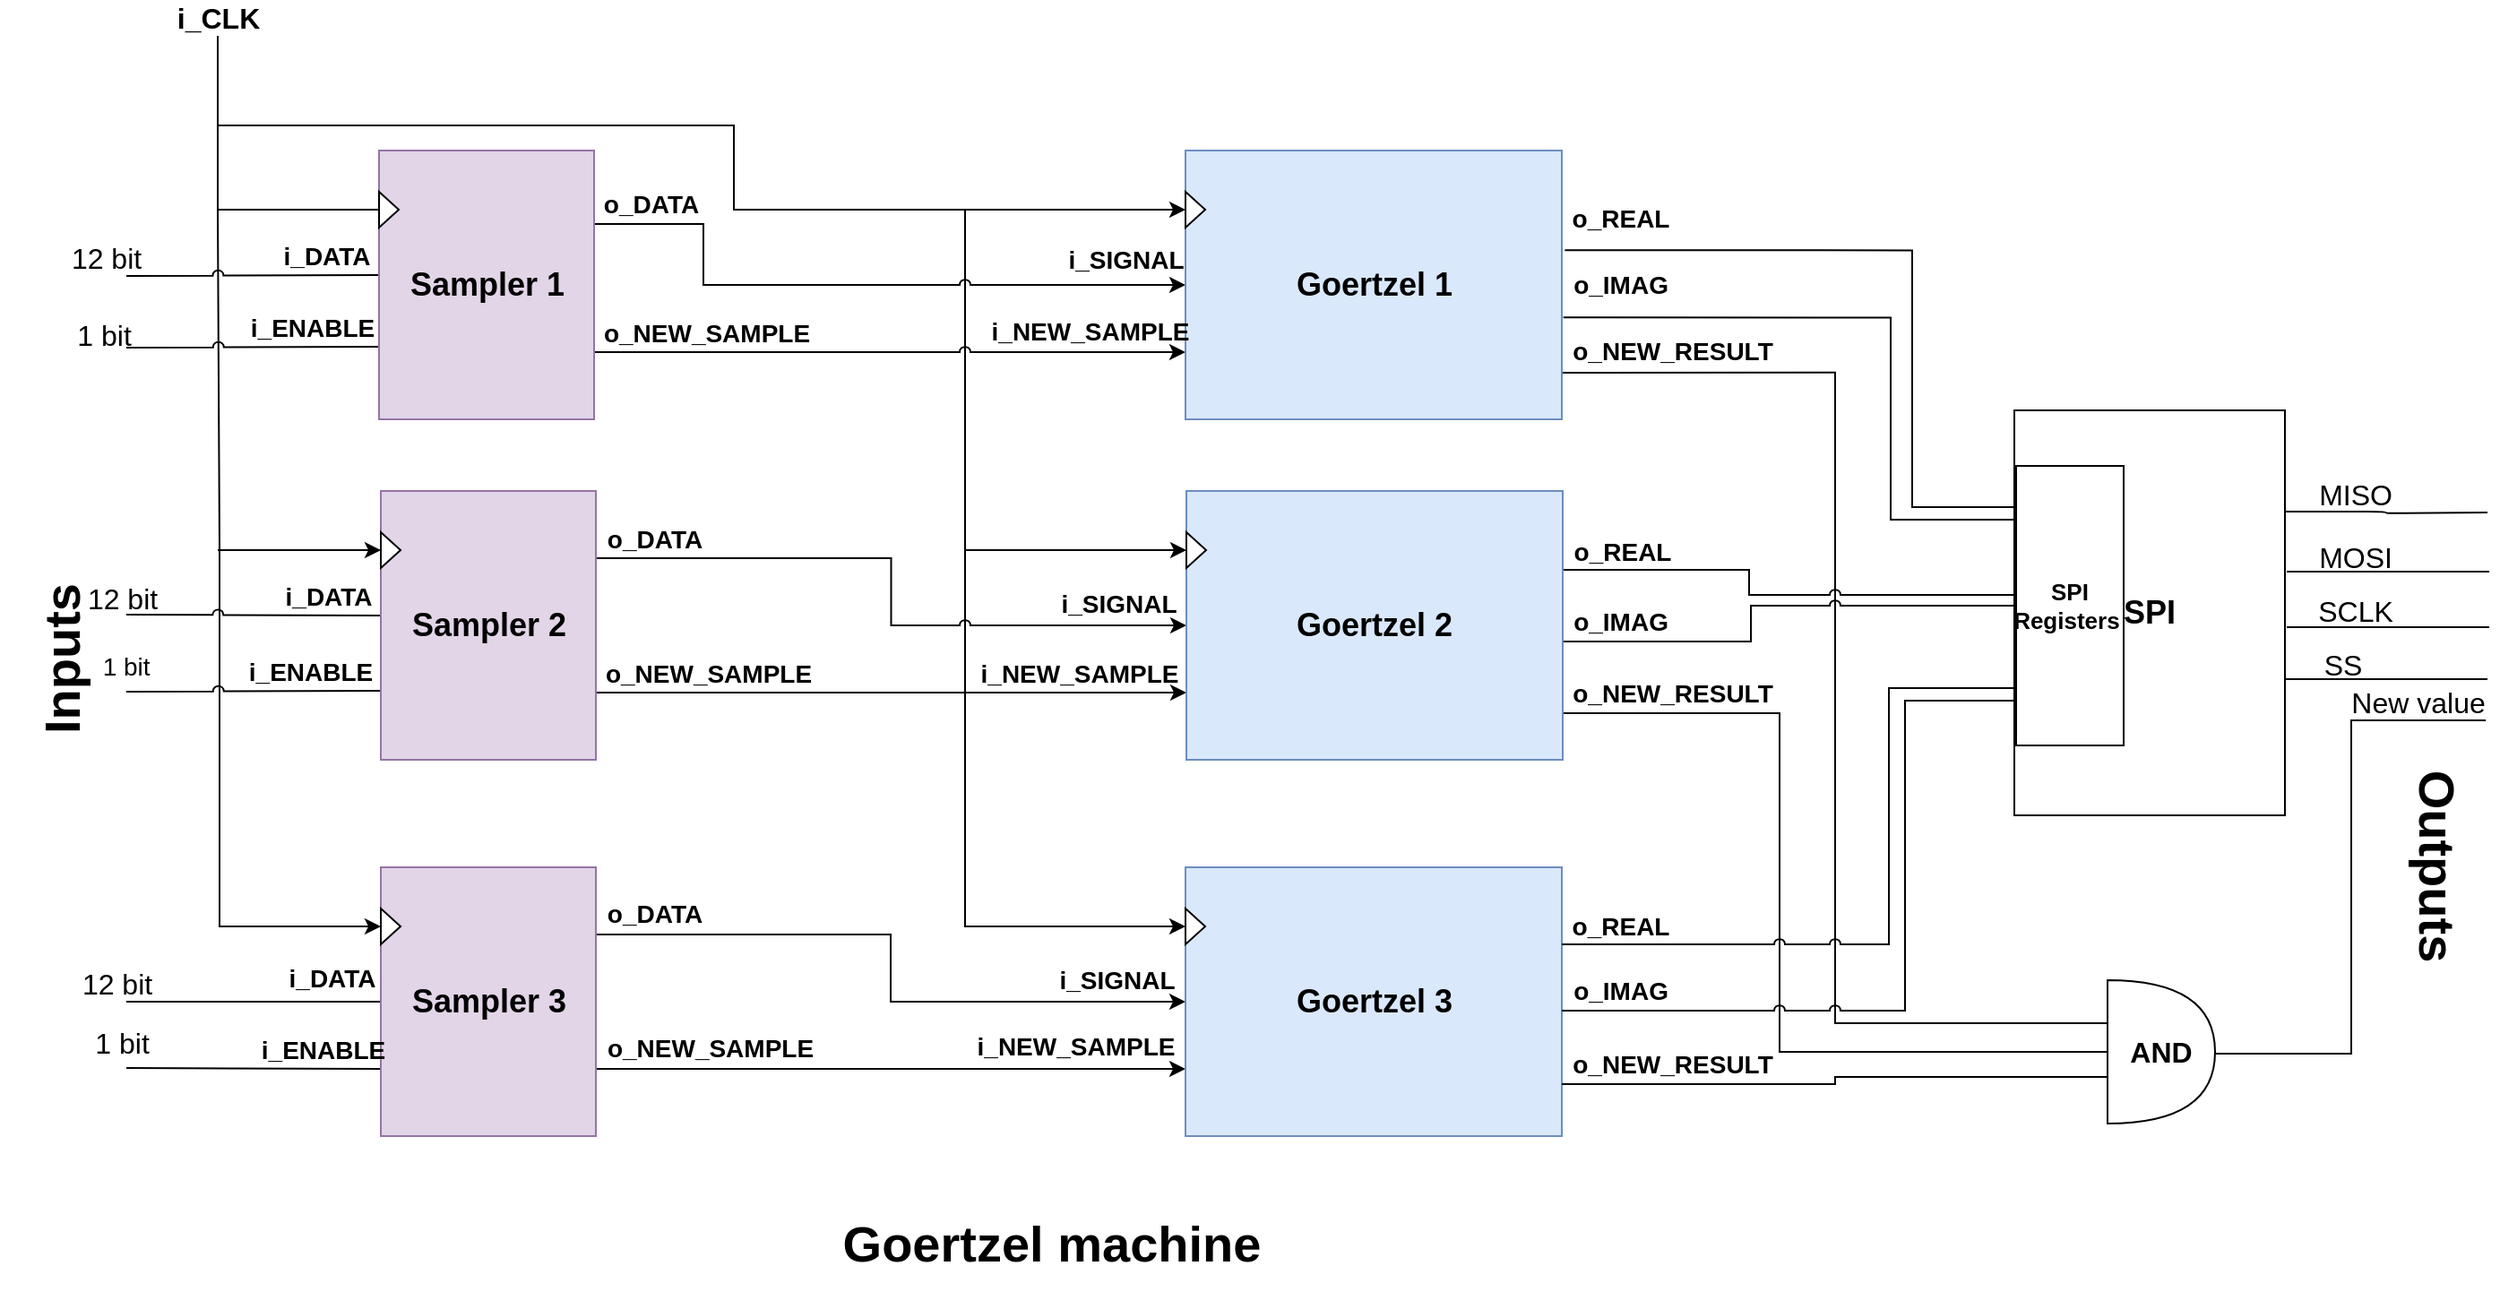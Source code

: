 <mxfile version="12.3.9" type="device" pages="1"><diagram id="uh4QxQ-zb--ZbXE0IYQA" name="Page-1"><mxGraphModel dx="2031" dy="1089" grid="1" gridSize="1" guides="1" tooltips="1" connect="1" arrows="1" fold="1" page="1" pageScale="1" pageWidth="1169" pageHeight="827" math="0" shadow="0"><root><mxCell id="0"/><mxCell id="1" parent="0"/><mxCell id="Zrg8oTMcMqLdmTtbaDzV-59" style="edgeStyle=orthogonalEdgeStyle;rounded=0;orthogonalLoop=1;jettySize=auto;html=1;exitX=0.5;exitY=1;exitDx=0;exitDy=0;entryX=0;entryY=0.5;entryDx=0;entryDy=0;endArrow=none;endFill=0;" parent="1" source="Zrg8oTMcMqLdmTtbaDzV-8" target="Zrg8oTMcMqLdmTtbaDzV-11" edge="1"><mxGeometry relative="1" as="geometry"/></mxCell><mxCell id="Zrg8oTMcMqLdmTtbaDzV-8" value="&lt;b&gt;&lt;font style=&quot;font-size: 16px&quot;&gt;i_CLK&lt;/font&gt;&lt;/b&gt;" style="text;html=1;strokeColor=none;fillColor=none;align=center;verticalAlign=middle;whiteSpace=wrap;rounded=0;" parent="1" vertex="1"><mxGeometry x="102.5" y="42" width="40" height="20" as="geometry"/></mxCell><mxCell id="Zrg8oTMcMqLdmTtbaDzV-60" value="" style="endArrow=classic;html=1;entryX=0;entryY=0.5;entryDx=0;entryDy=0;strokeColor=#000000;rounded=0;jumpStyle=arc;edgeStyle=orthogonalEdgeStyle;" parent="1" target="Zrg8oTMcMqLdmTtbaDzV-47" edge="1"><mxGeometry width="50" height="50" relative="1" as="geometry"><mxPoint x="122.5" y="158" as="sourcePoint"/><mxPoint x="153.5" y="176" as="targetPoint"/><Array as="points"><mxPoint x="123.5" y="158"/><mxPoint x="123.5" y="349"/></Array></mxGeometry></mxCell><mxCell id="Zrg8oTMcMqLdmTtbaDzV-61" value="" style="endArrow=classic;html=1;strokeColor=#000000;entryX=0;entryY=0.5;entryDx=0;entryDy=0;rounded=0;edgeStyle=orthogonalEdgeStyle;" parent="1" target="Zrg8oTMcMqLdmTtbaDzV-54" edge="1"><mxGeometry width="50" height="50" relative="1" as="geometry"><mxPoint x="122.5" y="349" as="sourcePoint"/><mxPoint x="112.5" y="407" as="targetPoint"/><Array as="points"><mxPoint x="123.5" y="349"/><mxPoint x="123.5" y="559"/></Array></mxGeometry></mxCell><mxCell id="Zrg8oTMcMqLdmTtbaDzV-62" value="" style="endArrow=classic;html=1;strokeColor=#000000;entryX=0;entryY=0.5;entryDx=0;entryDy=0;rounded=0;edgeStyle=orthogonalEdgeStyle;" parent="1" target="Zrg8oTMcMqLdmTtbaDzV-16" edge="1"><mxGeometry width="50" height="50" relative="1" as="geometry"><mxPoint x="122.5" y="112" as="sourcePoint"/><mxPoint x="508.5" y="99" as="targetPoint"/><Array as="points"><mxPoint x="410.5" y="112"/><mxPoint x="410.5" y="159"/></Array></mxGeometry></mxCell><mxCell id="Zrg8oTMcMqLdmTtbaDzV-63" value="" style="endArrow=classic;html=1;strokeColor=#000000;entryX=0;entryY=0.5;entryDx=0;entryDy=0;rounded=0;edgeStyle=orthogonalEdgeStyle;" parent="1" target="Zrg8oTMcMqLdmTtbaDzV-31" edge="1"><mxGeometry width="50" height="50" relative="1" as="geometry"><mxPoint x="539.5" y="159" as="sourcePoint"/><mxPoint x="515.5" y="429.968" as="targetPoint"/><Array as="points"><mxPoint x="539.5" y="160"/><mxPoint x="539.5" y="349"/></Array></mxGeometry></mxCell><mxCell id="Zrg8oTMcMqLdmTtbaDzV-64" value="" style="endArrow=classic;html=1;strokeColor=#000000;entryX=0;entryY=0.5;entryDx=0;entryDy=0;rounded=0;edgeStyle=orthogonalEdgeStyle;" parent="1" target="Zrg8oTMcMqLdmTtbaDzV-39" edge="1"><mxGeometry width="50" height="50" relative="1" as="geometry"><mxPoint x="539.5" y="349" as="sourcePoint"/><mxPoint x="570.5" y="505" as="targetPoint"/><Array as="points"><mxPoint x="539.5" y="349"/><mxPoint x="539.5" y="559"/></Array></mxGeometry></mxCell><mxCell id="Zrg8oTMcMqLdmTtbaDzV-65" value="" style="endArrow=classic;html=1;strokeColor=#000000;exitX=0.006;exitY=0.903;exitDx=0;exitDy=0;exitPerimeter=0;entryX=0;entryY=0.5;entryDx=0;entryDy=0;rounded=0;jumpStyle=arc;edgeStyle=orthogonalEdgeStyle;" parent="1" source="Zrg8oTMcMqLdmTtbaDzV-18" target="Zrg8oTMcMqLdmTtbaDzV-4" edge="1"><mxGeometry width="50" height="50" relative="1" as="geometry"><mxPoint x="450.5" y="225" as="sourcePoint"/><mxPoint x="500.5" y="175" as="targetPoint"/><Array as="points"><mxPoint x="393.5" y="167"/><mxPoint x="393.5" y="201"/></Array></mxGeometry></mxCell><mxCell id="Zrg8oTMcMqLdmTtbaDzV-66" value="" style="endArrow=classic;html=1;strokeColor=#000000;exitX=1;exitY=0.75;exitDx=0;exitDy=0;entryX=0;entryY=0.75;entryDx=0;entryDy=0;jumpStyle=arc;edgeStyle=orthogonalEdgeStyle;" parent="1" source="Zrg8oTMcMqLdmTtbaDzV-1" target="Zrg8oTMcMqLdmTtbaDzV-4" edge="1"><mxGeometry width="50" height="50" relative="1" as="geometry"><mxPoint x="367.5" y="310" as="sourcePoint"/><mxPoint x="495.5" y="270" as="targetPoint"/></mxGeometry></mxCell><mxCell id="Zrg8oTMcMqLdmTtbaDzV-68" value="" style="endArrow=classic;html=1;strokeColor=#000000;exitX=1;exitY=0.25;exitDx=0;exitDy=0;entryX=0;entryY=0.5;entryDx=0;entryDy=0;jumpStyle=arc;rounded=0;edgeStyle=orthogonalEdgeStyle;" parent="1" source="Zrg8oTMcMqLdmTtbaDzV-46" target="Zrg8oTMcMqLdmTtbaDzV-30" edge="1"><mxGeometry width="50" height="50" relative="1" as="geometry"><mxPoint x="336.5" y="360" as="sourcePoint"/><mxPoint x="507.5" y="357" as="targetPoint"/></mxGeometry></mxCell><mxCell id="Zrg8oTMcMqLdmTtbaDzV-69" value="" style="endArrow=classic;html=1;strokeColor=#000000;exitX=1;exitY=0.75;exitDx=0;exitDy=0;entryX=0;entryY=0.75;entryDx=0;entryDy=0;edgeStyle=orthogonalEdgeStyle;" parent="1" source="Zrg8oTMcMqLdmTtbaDzV-46" target="Zrg8oTMcMqLdmTtbaDzV-30" edge="1"><mxGeometry width="50" height="50" relative="1" as="geometry"><mxPoint x="443.5" y="489" as="sourcePoint"/><mxPoint x="493.5" y="439" as="targetPoint"/></mxGeometry></mxCell><mxCell id="Zrg8oTMcMqLdmTtbaDzV-70" value="" style="endArrow=classic;html=1;strokeColor=#000000;exitX=1;exitY=0.75;exitDx=0;exitDy=0;entryX=0;entryY=0.75;entryDx=0;entryDy=0;edgeStyle=orthogonalEdgeStyle;" parent="1" source="Zrg8oTMcMqLdmTtbaDzV-53" target="Zrg8oTMcMqLdmTtbaDzV-38" edge="1"><mxGeometry width="50" height="50" relative="1" as="geometry"><mxPoint x="367.5" y="742" as="sourcePoint"/><mxPoint x="417.5" y="692" as="targetPoint"/></mxGeometry></mxCell><mxCell id="Zrg8oTMcMqLdmTtbaDzV-71" style="edgeStyle=orthogonalEdgeStyle;rounded=0;jumpStyle=arc;orthogonalLoop=1;jettySize=auto;html=1;exitX=1;exitY=0.25;exitDx=0;exitDy=0;entryX=0;entryY=0.5;entryDx=0;entryDy=0;endArrow=classic;endFill=1;strokeColor=#000000;" parent="1" source="Zrg8oTMcMqLdmTtbaDzV-53" target="Zrg8oTMcMqLdmTtbaDzV-38" edge="1"><mxGeometry relative="1" as="geometry"/></mxCell><mxCell id="Zrg8oTMcMqLdmTtbaDzV-72" value="" style="endArrow=none;html=1;strokeColor=#000000;entryX=0;entryY=0.75;entryDx=0;entryDy=0;jumpStyle=arc;edgeStyle=orthogonalEdgeStyle;rounded=0;" parent="1" target="Zrg8oTMcMqLdmTtbaDzV-53" edge="1"><mxGeometry width="50" height="50" relative="1" as="geometry"><mxPoint x="71.5" y="638" as="sourcePoint"/><mxPoint x="152.5" y="679" as="targetPoint"/></mxGeometry></mxCell><mxCell id="Zrg8oTMcMqLdmTtbaDzV-73" value="" style="endArrow=none;html=1;strokeColor=#000000;entryX=0;entryY=0.5;entryDx=0;entryDy=0;jumpStyle=arc;edgeStyle=orthogonalEdgeStyle;rounded=0;" parent="1" target="Zrg8oTMcMqLdmTtbaDzV-53" edge="1"><mxGeometry width="50" height="50" relative="1" as="geometry"><mxPoint x="71.5" y="601" as="sourcePoint"/><mxPoint x="223.5" y="596.5" as="targetPoint"/><Array as="points"><mxPoint x="83.5" y="601"/></Array></mxGeometry></mxCell><mxCell id="Zrg8oTMcMqLdmTtbaDzV-74" value="" style="endArrow=none;html=1;strokeColor=#000000;entryX=0;entryY=0.75;entryDx=0;entryDy=0;jumpStyle=arc;edgeStyle=orthogonalEdgeStyle;rounded=0;" parent="1" edge="1"><mxGeometry width="50" height="50" relative="1" as="geometry"><mxPoint x="71.5" y="428" as="sourcePoint"/><mxPoint x="213.5" y="427.5" as="targetPoint"/></mxGeometry></mxCell><mxCell id="Zrg8oTMcMqLdmTtbaDzV-75" value="" style="endArrow=none;html=1;strokeColor=#000000;entryX=0;entryY=0.75;entryDx=0;entryDy=0;jumpStyle=arc;edgeStyle=orthogonalEdgeStyle;rounded=0;" parent="1" edge="1"><mxGeometry width="50" height="50" relative="1" as="geometry"><mxPoint x="71.5" y="385" as="sourcePoint"/><mxPoint x="213.5" y="385.5" as="targetPoint"/><Array as="points"><mxPoint x="148.5" y="385"/></Array></mxGeometry></mxCell><mxCell id="Zrg8oTMcMqLdmTtbaDzV-76" value="" style="endArrow=none;html=1;strokeColor=#000000;entryX=0;entryY=0.75;entryDx=0;entryDy=0;jumpStyle=arc;edgeStyle=orthogonalEdgeStyle;rounded=0;" parent="1" edge="1"><mxGeometry width="50" height="50" relative="1" as="geometry"><mxPoint x="71.5" y="236" as="sourcePoint"/><mxPoint x="212.5" y="235.5" as="targetPoint"/></mxGeometry></mxCell><mxCell id="Zrg8oTMcMqLdmTtbaDzV-77" value="" style="endArrow=none;html=1;strokeColor=#000000;entryX=0;entryY=0.75;entryDx=0;entryDy=0;jumpStyle=arc;edgeStyle=orthogonalEdgeStyle;rounded=0;" parent="1" edge="1"><mxGeometry width="50" height="50" relative="1" as="geometry"><mxPoint x="71.5" y="196" as="sourcePoint"/><mxPoint x="212.5" y="195.5" as="targetPoint"/></mxGeometry></mxCell><mxCell id="Zrg8oTMcMqLdmTtbaDzV-82" style="edgeStyle=orthogonalEdgeStyle;rounded=0;jumpStyle=arc;orthogonalLoop=1;jettySize=auto;html=1;exitX=1;exitY=0.25;exitDx=0;exitDy=0;endArrow=none;endFill=0;strokeColor=#000000;entryX=0;entryY=0.25;entryDx=0;entryDy=0;entryPerimeter=0;" parent="1" edge="1" target="7CE1v1gFE9Xhfd9DKTc9-4"><mxGeometry relative="1" as="geometry"><mxPoint x="1040.5" y="249.944" as="targetPoint"/><mxPoint x="872.389" y="249.944" as="sourcePoint"/><Array as="points"><mxPoint x="1025" y="250"/><mxPoint x="1025" y="613"/><mxPoint x="1177" y="613"/></Array></mxGeometry></mxCell><mxCell id="Zrg8oTMcMqLdmTtbaDzV-85" style="edgeStyle=orthogonalEdgeStyle;rounded=0;jumpStyle=arc;orthogonalLoop=1;jettySize=auto;html=1;exitX=1;exitY=0.25;exitDx=0;exitDy=0;endArrow=none;endFill=0;strokeColor=#000000;" parent="1" edge="1" target="7CE1v1gFE9Xhfd9DKTc9-11"><mxGeometry relative="1" as="geometry"><mxPoint x="1084" y="380" as="targetPoint"/><mxPoint x="873.5" y="400" as="sourcePoint"/><Array as="points"><mxPoint x="978" y="400"/><mxPoint x="978" y="380"/></Array></mxGeometry></mxCell><mxCell id="Zrg8oTMcMqLdmTtbaDzV-86" style="edgeStyle=orthogonalEdgeStyle;rounded=0;jumpStyle=arc;orthogonalLoop=1;jettySize=auto;html=1;exitX=1;exitY=0.25;exitDx=0;exitDy=0;endArrow=none;endFill=0;strokeColor=#000000;entryX=0;entryY=0.5;entryDx=0;entryDy=0;entryPerimeter=0;" parent="1" edge="1" target="7CE1v1gFE9Xhfd9DKTc9-4"><mxGeometry relative="1" as="geometry"><mxPoint x="1041.111" y="440" as="targetPoint"/><mxPoint x="873" y="440" as="sourcePoint"/><Array as="points"><mxPoint x="994" y="440"/><mxPoint x="994" y="629"/></Array></mxGeometry></mxCell><mxCell id="Zrg8oTMcMqLdmTtbaDzV-1" value="&lt;font style=&quot;font-size: 18px&quot;&gt;&lt;b&gt;Sampler 1&lt;/b&gt;&lt;/font&gt;" style="rounded=0;whiteSpace=wrap;html=1;fillColor=#e1d5e7;strokeColor=#9673a6;" parent="1" vertex="1"><mxGeometry x="212.5" y="126" width="120" height="150" as="geometry"/></mxCell><mxCell id="Zrg8oTMcMqLdmTtbaDzV-11" value="" style="triangle;whiteSpace=wrap;html=1;" parent="1" vertex="1"><mxGeometry x="212.5" y="149" width="11" height="20" as="geometry"/></mxCell><mxCell id="Zrg8oTMcMqLdmTtbaDzV-17" value="i_DATA" style="text;html=1;align=center;verticalAlign=middle;resizable=0;points=[];;autosize=1;fontSize=14;fontStyle=1" parent="1" vertex="1"><mxGeometry x="152.5" y="174" width="60" height="22" as="geometry"/></mxCell><mxCell id="Zrg8oTMcMqLdmTtbaDzV-18" value="o_DATA" style="text;html=1;align=center;verticalAlign=middle;resizable=0;points=[];;autosize=1;fontSize=14;fontStyle=1" parent="1" vertex="1"><mxGeometry x="331.5" y="145" width="64" height="22" as="geometry"/></mxCell><mxCell id="Zrg8oTMcMqLdmTtbaDzV-19" value="i_ENABLE" style="text;html=1;align=center;verticalAlign=middle;resizable=0;points=[];;autosize=1;fontSize=14;fontStyle=1" parent="1" vertex="1"><mxGeometry x="134.5" y="214" width="80" height="22" as="geometry"/></mxCell><mxCell id="Zrg8oTMcMqLdmTtbaDzV-24" value="o_NEW_SAMPLE" style="text;html=1;align=center;verticalAlign=middle;resizable=0;points=[];;autosize=1;fontSize=14;fontStyle=1" parent="1" vertex="1"><mxGeometry x="331.5" y="217" width="126" height="22" as="geometry"/></mxCell><mxCell id="Zrg8oTMcMqLdmTtbaDzV-46" value="&lt;font style=&quot;font-size: 18px&quot;&gt;&lt;b&gt;Sampler 2&lt;/b&gt;&lt;/font&gt;" style="rounded=0;whiteSpace=wrap;html=1;fillColor=#e1d5e7;strokeColor=#9673a6;" parent="1" vertex="1"><mxGeometry x="213.5" y="316" width="120" height="150" as="geometry"/></mxCell><mxCell id="Zrg8oTMcMqLdmTtbaDzV-47" value="" style="triangle;whiteSpace=wrap;html=1;" parent="1" vertex="1"><mxGeometry x="213.5" y="339" width="11" height="20" as="geometry"/></mxCell><mxCell id="Zrg8oTMcMqLdmTtbaDzV-48" value="i_DATA" style="text;html=1;align=center;verticalAlign=middle;resizable=0;points=[];;autosize=1;fontSize=14;fontStyle=1" parent="1" vertex="1"><mxGeometry x="153.5" y="364" width="60" height="22" as="geometry"/></mxCell><mxCell id="Zrg8oTMcMqLdmTtbaDzV-49" value="o_DATA" style="text;html=1;align=center;verticalAlign=middle;resizable=0;points=[];;autosize=1;fontSize=14;fontStyle=1" parent="1" vertex="1"><mxGeometry x="333.5" y="332" width="64" height="22" as="geometry"/></mxCell><mxCell id="Zrg8oTMcMqLdmTtbaDzV-50" value="i_ENABLE" style="text;html=1;align=center;verticalAlign=middle;resizable=0;points=[];;autosize=1;fontSize=14;fontStyle=1" parent="1" vertex="1"><mxGeometry x="133.5" y="406" width="80" height="22" as="geometry"/></mxCell><mxCell id="Zrg8oTMcMqLdmTtbaDzV-51" value="o_NEW_SAMPLE" style="text;html=1;align=center;verticalAlign=middle;resizable=0;points=[];;autosize=1;fontSize=14;fontStyle=1" parent="1" vertex="1"><mxGeometry x="332.5" y="407" width="126" height="22" as="geometry"/></mxCell><mxCell id="Zrg8oTMcMqLdmTtbaDzV-53" value="&lt;font style=&quot;font-size: 18px&quot;&gt;&lt;b&gt;Sampler 3&lt;/b&gt;&lt;/font&gt;" style="rounded=0;whiteSpace=wrap;html=1;fillColor=#e1d5e7;strokeColor=#9673a6;" parent="1" vertex="1"><mxGeometry x="213.5" y="526" width="120" height="150" as="geometry"/></mxCell><mxCell id="Zrg8oTMcMqLdmTtbaDzV-54" value="" style="triangle;whiteSpace=wrap;html=1;" parent="1" vertex="1"><mxGeometry x="213.5" y="549" width="11" height="20" as="geometry"/></mxCell><mxCell id="Zrg8oTMcMqLdmTtbaDzV-55" value="i_DATA" style="text;html=1;align=center;verticalAlign=middle;resizable=0;points=[];;autosize=1;fontSize=14;fontStyle=1" parent="1" vertex="1"><mxGeometry x="155.5" y="577" width="60" height="22" as="geometry"/></mxCell><mxCell id="Zrg8oTMcMqLdmTtbaDzV-56" value="o_DATA" style="text;html=1;align=center;verticalAlign=middle;resizable=0;points=[];;autosize=1;fontSize=14;fontStyle=1" parent="1" vertex="1"><mxGeometry x="333.5" y="541" width="64" height="22" as="geometry"/></mxCell><mxCell id="Zrg8oTMcMqLdmTtbaDzV-57" value="i_ENABLE" style="text;html=1;align=center;verticalAlign=middle;resizable=0;points=[];;autosize=1;fontSize=14;fontStyle=1" parent="1" vertex="1"><mxGeometry x="140.5" y="617" width="80" height="22" as="geometry"/></mxCell><mxCell id="Zrg8oTMcMqLdmTtbaDzV-58" value="o_NEW_SAMPLE" style="text;html=1;align=center;verticalAlign=middle;resizable=0;points=[];;autosize=1;fontSize=14;fontStyle=1" parent="1" vertex="1"><mxGeometry x="333.5" y="616" width="126" height="22" as="geometry"/></mxCell><mxCell id="Zrg8oTMcMqLdmTtbaDzV-38" value="&lt;font style=&quot;font-size: 18px&quot;&gt;&lt;b&gt;Goertzel 3&lt;/b&gt;&lt;/font&gt;" style="rounded=0;whiteSpace=wrap;html=1;fillColor=#dae8fc;strokeColor=#6c8ebf;" parent="1" vertex="1"><mxGeometry x="662.5" y="526" width="210" height="150" as="geometry"/></mxCell><mxCell id="Zrg8oTMcMqLdmTtbaDzV-39" value="" style="triangle;whiteSpace=wrap;html=1;" parent="1" vertex="1"><mxGeometry x="662.5" y="549" width="11" height="20" as="geometry"/></mxCell><mxCell id="Zrg8oTMcMqLdmTtbaDzV-40" value="o_NEW_RESULT" style="text;html=1;align=center;verticalAlign=middle;resizable=0;points=[];;autosize=1;fontSize=14;fontStyle=1" parent="1" vertex="1"><mxGeometry x="872.5" y="625" width="123" height="22" as="geometry"/></mxCell><mxCell id="Zrg8oTMcMqLdmTtbaDzV-41" value="o_REAL" style="text;html=1;align=center;verticalAlign=middle;resizable=0;points=[];;autosize=1;fontSize=14;fontStyle=1" parent="1" vertex="1"><mxGeometry x="872.5" y="548" width="65" height="22" as="geometry"/></mxCell><mxCell id="Zrg8oTMcMqLdmTtbaDzV-42" value="o_IMAG" style="text;html=1;align=center;verticalAlign=middle;resizable=0;points=[];;autosize=1;fontSize=14;fontStyle=1" parent="1" vertex="1"><mxGeometry x="872.5" y="584" width="64" height="22" as="geometry"/></mxCell><mxCell id="Zrg8oTMcMqLdmTtbaDzV-43" value="i_SIGNAL" style="text;html=1;align=center;verticalAlign=middle;resizable=0;points=[];;autosize=1;fontSize=14;fontStyle=1" parent="1" vertex="1"><mxGeometry x="585.5" y="578" width="76" height="22" as="geometry"/></mxCell><mxCell id="Zrg8oTMcMqLdmTtbaDzV-44" value="i_NEW_SAMPLE" style="text;html=1;align=center;verticalAlign=middle;resizable=0;points=[];;autosize=1;fontSize=14;fontStyle=1" parent="1" vertex="1"><mxGeometry x="540.5" y="615" width="121" height="22" as="geometry"/></mxCell><mxCell id="Zrg8oTMcMqLdmTtbaDzV-87" style="edgeStyle=orthogonalEdgeStyle;rounded=0;jumpStyle=arc;orthogonalLoop=1;jettySize=auto;html=1;exitX=1;exitY=0.25;exitDx=0;exitDy=0;endArrow=none;endFill=0;strokeColor=#000000;entryX=0.004;entryY=0.711;entryDx=0;entryDy=0;entryPerimeter=0;" parent="1" edge="1" target="7CE1v1gFE9Xhfd9DKTc9-2"><mxGeometry relative="1" as="geometry"><mxPoint x="1084" y="426" as="targetPoint"/><mxPoint x="872.5" y="569" as="sourcePoint"/><Array as="points"><mxPoint x="1055" y="569"/><mxPoint x="1055" y="426"/><mxPoint x="1126" y="426"/></Array></mxGeometry></mxCell><mxCell id="Zrg8oTMcMqLdmTtbaDzV-88" style="edgeStyle=orthogonalEdgeStyle;rounded=0;jumpStyle=arc;orthogonalLoop=1;jettySize=auto;html=1;exitX=1;exitY=0.25;exitDx=0;exitDy=0;endArrow=none;endFill=0;strokeColor=#000000;entryX=0.004;entryY=0.726;entryDx=0;entryDy=0;entryPerimeter=0;" parent="1" edge="1" target="7CE1v1gFE9Xhfd9DKTc9-2"><mxGeometry relative="1" as="geometry"><mxPoint x="1084" y="433" as="targetPoint"/><mxPoint x="872.5" y="606" as="sourcePoint"/><Array as="points"><mxPoint x="1064" y="606"/><mxPoint x="1064" y="433"/><mxPoint x="1126" y="433"/></Array></mxGeometry></mxCell><mxCell id="Zrg8oTMcMqLdmTtbaDzV-89" style="edgeStyle=orthogonalEdgeStyle;rounded=0;jumpStyle=arc;orthogonalLoop=1;jettySize=auto;html=1;exitX=1;exitY=0.25;exitDx=0;exitDy=0;endArrow=none;endFill=0;strokeColor=#000000;entryX=0;entryY=0.75;entryDx=0;entryDy=0;entryPerimeter=0;" parent="1" edge="1" target="7CE1v1gFE9Xhfd9DKTc9-4"><mxGeometry relative="1" as="geometry"><mxPoint x="1040.611" y="647" as="targetPoint"/><mxPoint x="872.5" y="647" as="sourcePoint"/><Array as="points"><mxPoint x="1025" y="647"/><mxPoint x="1025" y="643"/><mxPoint x="1177" y="643"/></Array></mxGeometry></mxCell><mxCell id="Zrg8oTMcMqLdmTtbaDzV-30" value="&lt;font style=&quot;font-size: 18px&quot;&gt;&lt;b&gt;Goertzel 2&lt;/b&gt;&lt;/font&gt;" style="rounded=0;whiteSpace=wrap;html=1;fillColor=#dae8fc;strokeColor=#6c8ebf;" parent="1" vertex="1"><mxGeometry x="663" y="316" width="210" height="150" as="geometry"/></mxCell><mxCell id="Zrg8oTMcMqLdmTtbaDzV-31" value="" style="triangle;whiteSpace=wrap;html=1;" parent="1" vertex="1"><mxGeometry x="663" y="339" width="11" height="20" as="geometry"/></mxCell><mxCell id="Zrg8oTMcMqLdmTtbaDzV-32" value="o_NEW_RESULT" style="text;html=1;align=center;verticalAlign=middle;resizable=0;points=[];;autosize=1;fontSize=14;fontStyle=1" parent="1" vertex="1"><mxGeometry x="872.5" y="418" width="123" height="22" as="geometry"/></mxCell><mxCell id="Zrg8oTMcMqLdmTtbaDzV-33" value="o_REAL" style="text;html=1;align=center;verticalAlign=middle;resizable=0;points=[];;autosize=1;fontSize=14;fontStyle=1" parent="1" vertex="1"><mxGeometry x="873" y="339" width="65" height="22" as="geometry"/></mxCell><mxCell id="Zrg8oTMcMqLdmTtbaDzV-34" value="o_IMAG" style="text;html=1;align=center;verticalAlign=middle;resizable=0;points=[];;autosize=1;fontSize=14;fontStyle=1" parent="1" vertex="1"><mxGeometry x="873" y="377.5" width="64" height="22" as="geometry"/></mxCell><mxCell id="Zrg8oTMcMqLdmTtbaDzV-35" value="i_SIGNAL" style="text;html=1;align=center;verticalAlign=middle;resizable=0;points=[];;autosize=1;fontSize=14;fontStyle=1" parent="1" vertex="1"><mxGeometry x="587" y="368" width="76" height="22" as="geometry"/></mxCell><mxCell id="Zrg8oTMcMqLdmTtbaDzV-36" value="i_NEW_SAMPLE" style="text;html=1;align=center;verticalAlign=middle;resizable=0;points=[];;autosize=1;fontSize=14;fontStyle=1" parent="1" vertex="1"><mxGeometry x="542.5" y="407" width="121" height="22" as="geometry"/></mxCell><mxCell id="Zrg8oTMcMqLdmTtbaDzV-83" style="edgeStyle=orthogonalEdgeStyle;rounded=0;jumpStyle=arc;orthogonalLoop=1;jettySize=auto;html=1;exitX=1;exitY=0.25;exitDx=0;exitDy=0;endArrow=none;endFill=0;strokeColor=#000000;" parent="1" edge="1" target="7CE1v1gFE9Xhfd9DKTc9-11"><mxGeometry relative="1" as="geometry"><mxPoint x="1084" y="374" as="targetPoint"/><mxPoint x="873.5" y="360" as="sourcePoint"/><Array as="points"><mxPoint x="977" y="360"/><mxPoint x="977" y="374"/></Array></mxGeometry></mxCell><mxCell id="Zrg8oTMcMqLdmTtbaDzV-4" value="&lt;font style=&quot;font-size: 18px&quot;&gt;&lt;b&gt;Goertzel 1&lt;/b&gt;&lt;/font&gt;" style="rounded=0;whiteSpace=wrap;html=1;fillColor=#dae8fc;strokeColor=#6c8ebf;" parent="1" vertex="1"><mxGeometry x="662.5" y="126" width="210" height="150" as="geometry"/></mxCell><mxCell id="Zrg8oTMcMqLdmTtbaDzV-16" value="" style="triangle;whiteSpace=wrap;html=1;" parent="1" vertex="1"><mxGeometry x="662.5" y="149" width="11" height="20" as="geometry"/></mxCell><mxCell id="Zrg8oTMcMqLdmTtbaDzV-20" value="o_NEW_RESULT" style="text;html=1;align=center;verticalAlign=middle;resizable=0;points=[];;autosize=1;fontSize=14;fontStyle=1" parent="1" vertex="1"><mxGeometry x="872.5" y="227" width="123" height="22" as="geometry"/></mxCell><mxCell id="Zrg8oTMcMqLdmTtbaDzV-21" value="o_REAL" style="text;html=1;align=center;verticalAlign=middle;resizable=0;points=[];;autosize=1;fontSize=14;fontStyle=1" parent="1" vertex="1"><mxGeometry x="872.5" y="153" width="65" height="22" as="geometry"/></mxCell><mxCell id="Zrg8oTMcMqLdmTtbaDzV-22" value="o_IMAG" style="text;html=1;align=center;verticalAlign=middle;resizable=0;points=[];;autosize=1;fontSize=14;fontStyle=1" parent="1" vertex="1"><mxGeometry x="873" y="190" width="64" height="22" as="geometry"/></mxCell><mxCell id="Zrg8oTMcMqLdmTtbaDzV-23" value="i_SIGNAL" style="text;html=1;align=center;verticalAlign=middle;resizable=0;points=[];;autosize=1;fontSize=14;fontStyle=1" parent="1" vertex="1"><mxGeometry x="590.5" y="176" width="76" height="22" as="geometry"/></mxCell><mxCell id="Zrg8oTMcMqLdmTtbaDzV-25" value="i_NEW_SAMPLE" style="text;html=1;align=center;verticalAlign=middle;resizable=0;points=[];;autosize=1;fontSize=14;fontStyle=1" parent="1" vertex="1"><mxGeometry x="548" y="216" width="121" height="22" as="geometry"/></mxCell><mxCell id="Zrg8oTMcMqLdmTtbaDzV-92" value="&lt;h1&gt;Goertzel machine&lt;/h1&gt;" style="text;html=1;strokeColor=none;fillColor=none;align=center;verticalAlign=middle;whiteSpace=wrap;rounded=0;fontSize=14;" parent="1" vertex="1"><mxGeometry x="412" y="726" width="352" height="20" as="geometry"/></mxCell><mxCell id="Zrg8oTMcMqLdmTtbaDzV-93" value="&lt;h2&gt;&lt;font style=&quot;font-size: 28px&quot;&gt;Outputs&lt;/font&gt;&lt;/h2&gt;" style="text;html=1;align=center;verticalAlign=middle;resizable=0;points=[];;autosize=1;fontSize=14;rotation=90;" parent="1" vertex="1"><mxGeometry x="1302" y="495" width="118" height="60" as="geometry"/></mxCell><mxCell id="Zrg8oTMcMqLdmTtbaDzV-94" value="&lt;h2&gt;&lt;font style=&quot;font-size: 28px&quot;&gt;Inputs&lt;/font&gt;&lt;/h2&gt;" style="text;html=1;strokeColor=none;fillColor=none;align=center;verticalAlign=middle;whiteSpace=wrap;rounded=0;fontSize=14;rotation=-90;" parent="1" vertex="1"><mxGeometry x="15" y="399.5" width="40" height="20" as="geometry"/></mxCell><mxCell id="Zrg8oTMcMqLdmTtbaDzV-95" value="&lt;font style=&quot;font-size: 16px&quot;&gt;12 bit&lt;/font&gt;" style="text;html=1;align=center;verticalAlign=middle;resizable=0;points=[];;autosize=1;fontSize=14;" parent="1" vertex="1"><mxGeometry x="35" y="174" width="50" height="23" as="geometry"/></mxCell><mxCell id="Zrg8oTMcMqLdmTtbaDzV-96" value="&lt;font style=&quot;font-size: 16px&quot;&gt;1 bit&amp;nbsp;&lt;/font&gt;" style="text;html=1;align=center;verticalAlign=middle;resizable=0;points=[];;autosize=1;fontSize=14;" parent="1" vertex="1"><mxGeometry x="38" y="217" width="46" height="23" as="geometry"/></mxCell><mxCell id="Zrg8oTMcMqLdmTtbaDzV-97" value="&lt;font style=&quot;font-size: 16px&quot;&gt;12 bit&lt;/font&gt;" style="text;html=1;align=center;verticalAlign=middle;resizable=0;points=[];;autosize=1;fontSize=14;" parent="1" vertex="1"><mxGeometry x="41" y="579" width="50" height="23" as="geometry"/></mxCell><mxCell id="Zrg8oTMcMqLdmTtbaDzV-98" value="&lt;font style=&quot;font-size: 16px&quot;&gt;12 bit&lt;/font&gt;" style="text;html=1;align=center;verticalAlign=middle;resizable=0;points=[];;autosize=1;fontSize=14;" parent="1" vertex="1"><mxGeometry x="44" y="364" width="50" height="23" as="geometry"/></mxCell><mxCell id="Zrg8oTMcMqLdmTtbaDzV-99" value="1 bit&amp;nbsp;" style="text;html=1;align=center;verticalAlign=middle;resizable=0;points=[];;autosize=1;fontSize=14;" parent="1" vertex="1"><mxGeometry x="52" y="402.5" width="41" height="22" as="geometry"/></mxCell><mxCell id="Zrg8oTMcMqLdmTtbaDzV-100" value="&lt;font style=&quot;font-size: 16px&quot;&gt;1 bit&amp;nbsp;&lt;/font&gt;" style="text;html=1;align=center;verticalAlign=middle;resizable=0;points=[];;autosize=1;fontSize=14;" parent="1" vertex="1"><mxGeometry x="48" y="612" width="46" height="23" as="geometry"/></mxCell><mxCell id="7CE1v1gFE9Xhfd9DKTc9-2" value="&lt;b&gt;&lt;font style=&quot;font-size: 18px&quot;&gt;SPI&lt;/font&gt;&lt;/b&gt;" style="rounded=0;whiteSpace=wrap;html=1;" vertex="1" parent="1"><mxGeometry x="1125" y="271" width="151" height="226" as="geometry"/></mxCell><mxCell id="7CE1v1gFE9Xhfd9DKTc9-21" style="edgeStyle=orthogonalEdgeStyle;rounded=0;orthogonalLoop=1;jettySize=auto;html=1;exitX=1;exitY=0.5;exitDx=0;exitDy=0;exitPerimeter=0;endArrow=none;endFill=0;" edge="1" parent="1" source="7CE1v1gFE9Xhfd9DKTc9-4"><mxGeometry relative="1" as="geometry"><mxPoint x="1388" y="444" as="targetPoint"/><Array as="points"><mxPoint x="1313" y="630"/><mxPoint x="1313" y="444"/></Array></mxGeometry></mxCell><mxCell id="7CE1v1gFE9Xhfd9DKTc9-4" value="&lt;font style=&quot;font-size: 16px&quot;&gt;&lt;b&gt;AND&lt;/b&gt;&lt;/font&gt;" style="shape=or;whiteSpace=wrap;html=1;" vertex="1" parent="1"><mxGeometry x="1177" y="589" width="60" height="80" as="geometry"/></mxCell><mxCell id="7CE1v1gFE9Xhfd9DKTc9-6" value="" style="endArrow=none;html=1;rounded=0;edgeStyle=orthogonalEdgeStyle;entryX=1.008;entryY=0.371;entryDx=0;entryDy=0;entryPerimeter=0;" edge="1" parent="1" source="7CE1v1gFE9Xhfd9DKTc9-11" target="Zrg8oTMcMqLdmTtbaDzV-4"><mxGeometry width="50" height="50" relative="1" as="geometry"><mxPoint x="1083" y="325" as="sourcePoint"/><mxPoint x="1099" y="200" as="targetPoint"/><Array as="points"><mxPoint x="1068" y="325"/><mxPoint x="1068" y="182"/></Array></mxGeometry></mxCell><mxCell id="7CE1v1gFE9Xhfd9DKTc9-7" value="" style="endArrow=none;html=1;exitX=1.004;exitY=0.621;exitDx=0;exitDy=0;exitPerimeter=0;edgeStyle=orthogonalEdgeStyle;rounded=0;entryX=0;entryY=0.25;entryDx=0;entryDy=0;" edge="1" parent="1" source="Zrg8oTMcMqLdmTtbaDzV-4" target="7CE1v1gFE9Xhfd9DKTc9-11"><mxGeometry width="50" height="50" relative="1" as="geometry"><mxPoint x="957" y="204" as="sourcePoint"/><mxPoint x="1084" y="332" as="targetPoint"/><Array as="points"><mxPoint x="1056" y="219"/><mxPoint x="1056" y="332"/><mxPoint x="1126" y="332"/></Array></mxGeometry></mxCell><mxCell id="7CE1v1gFE9Xhfd9DKTc9-11" value="&lt;b style=&quot;font-size: 13px&quot;&gt;SPI&lt;br&gt;Registers&amp;nbsp;&lt;/b&gt;" style="rounded=0;whiteSpace=wrap;html=1;" vertex="1" parent="1"><mxGeometry x="1126" y="302" width="60" height="156" as="geometry"/></mxCell><mxCell id="7CE1v1gFE9Xhfd9DKTc9-12" value="" style="endArrow=none;html=1;exitX=1;exitY=0.25;exitDx=0;exitDy=0;edgeStyle=orthogonalEdgeStyle;" edge="1" parent="1" source="7CE1v1gFE9Xhfd9DKTc9-2"><mxGeometry width="50" height="50" relative="1" as="geometry"><mxPoint x="1284" y="335" as="sourcePoint"/><mxPoint x="1389" y="328" as="targetPoint"/></mxGeometry></mxCell><mxCell id="7CE1v1gFE9Xhfd9DKTc9-14" value="" style="endArrow=none;html=1;exitX=1;exitY=0.25;exitDx=0;exitDy=0;edgeStyle=orthogonalEdgeStyle;" edge="1" parent="1"><mxGeometry width="50" height="50" relative="1" as="geometry"><mxPoint x="1277" y="392" as="sourcePoint"/><mxPoint x="1390" y="392" as="targetPoint"/></mxGeometry></mxCell><mxCell id="7CE1v1gFE9Xhfd9DKTc9-15" value="" style="endArrow=none;html=1;exitX=1;exitY=0.25;exitDx=0;exitDy=0;edgeStyle=orthogonalEdgeStyle;" edge="1" parent="1"><mxGeometry width="50" height="50" relative="1" as="geometry"><mxPoint x="1277" y="361" as="sourcePoint"/><mxPoint x="1390" y="361" as="targetPoint"/></mxGeometry></mxCell><mxCell id="7CE1v1gFE9Xhfd9DKTc9-16" value="" style="endArrow=none;html=1;exitX=1;exitY=0.25;exitDx=0;exitDy=0;edgeStyle=orthogonalEdgeStyle;" edge="1" parent="1"><mxGeometry width="50" height="50" relative="1" as="geometry"><mxPoint x="1276" y="421" as="sourcePoint"/><mxPoint x="1389" y="421" as="targetPoint"/></mxGeometry></mxCell><mxCell id="7CE1v1gFE9Xhfd9DKTc9-17" value="&lt;font style=&quot;font-size: 16px&quot;&gt;MISO&lt;/font&gt;" style="text;html=1;align=center;verticalAlign=middle;resizable=0;points=[];;autosize=1;" vertex="1" parent="1"><mxGeometry x="1289" y="308" width="52" height="20" as="geometry"/></mxCell><mxCell id="7CE1v1gFE9Xhfd9DKTc9-18" value="&lt;font style=&quot;font-size: 16px&quot;&gt;MOSI&lt;/font&gt;" style="text;html=1;align=center;verticalAlign=middle;resizable=0;points=[];;autosize=1;" vertex="1" parent="1"><mxGeometry x="1289" y="343" width="52" height="20" as="geometry"/></mxCell><mxCell id="7CE1v1gFE9Xhfd9DKTc9-19" value="&lt;font style=&quot;font-size: 16px&quot;&gt;SCLK&lt;/font&gt;" style="text;html=1;align=center;verticalAlign=middle;resizable=0;points=[];;autosize=1;" vertex="1" parent="1"><mxGeometry x="1288" y="373" width="53" height="20" as="geometry"/></mxCell><mxCell id="7CE1v1gFE9Xhfd9DKTc9-20" value="&lt;font style=&quot;font-size: 16px&quot;&gt;SS&lt;/font&gt;" style="text;html=1;align=center;verticalAlign=middle;resizable=0;points=[];;autosize=1;" vertex="1" parent="1"><mxGeometry x="1292" y="402.5" width="32" height="20" as="geometry"/></mxCell><mxCell id="7CE1v1gFE9Xhfd9DKTc9-22" value="&lt;font style=&quot;font-size: 16px&quot;&gt;New value&lt;/font&gt;" style="text;html=1;align=center;verticalAlign=middle;resizable=0;points=[];;autosize=1;" vertex="1" parent="1"><mxGeometry x="1307" y="424" width="86" height="20" as="geometry"/></mxCell></root></mxGraphModel></diagram></mxfile>
